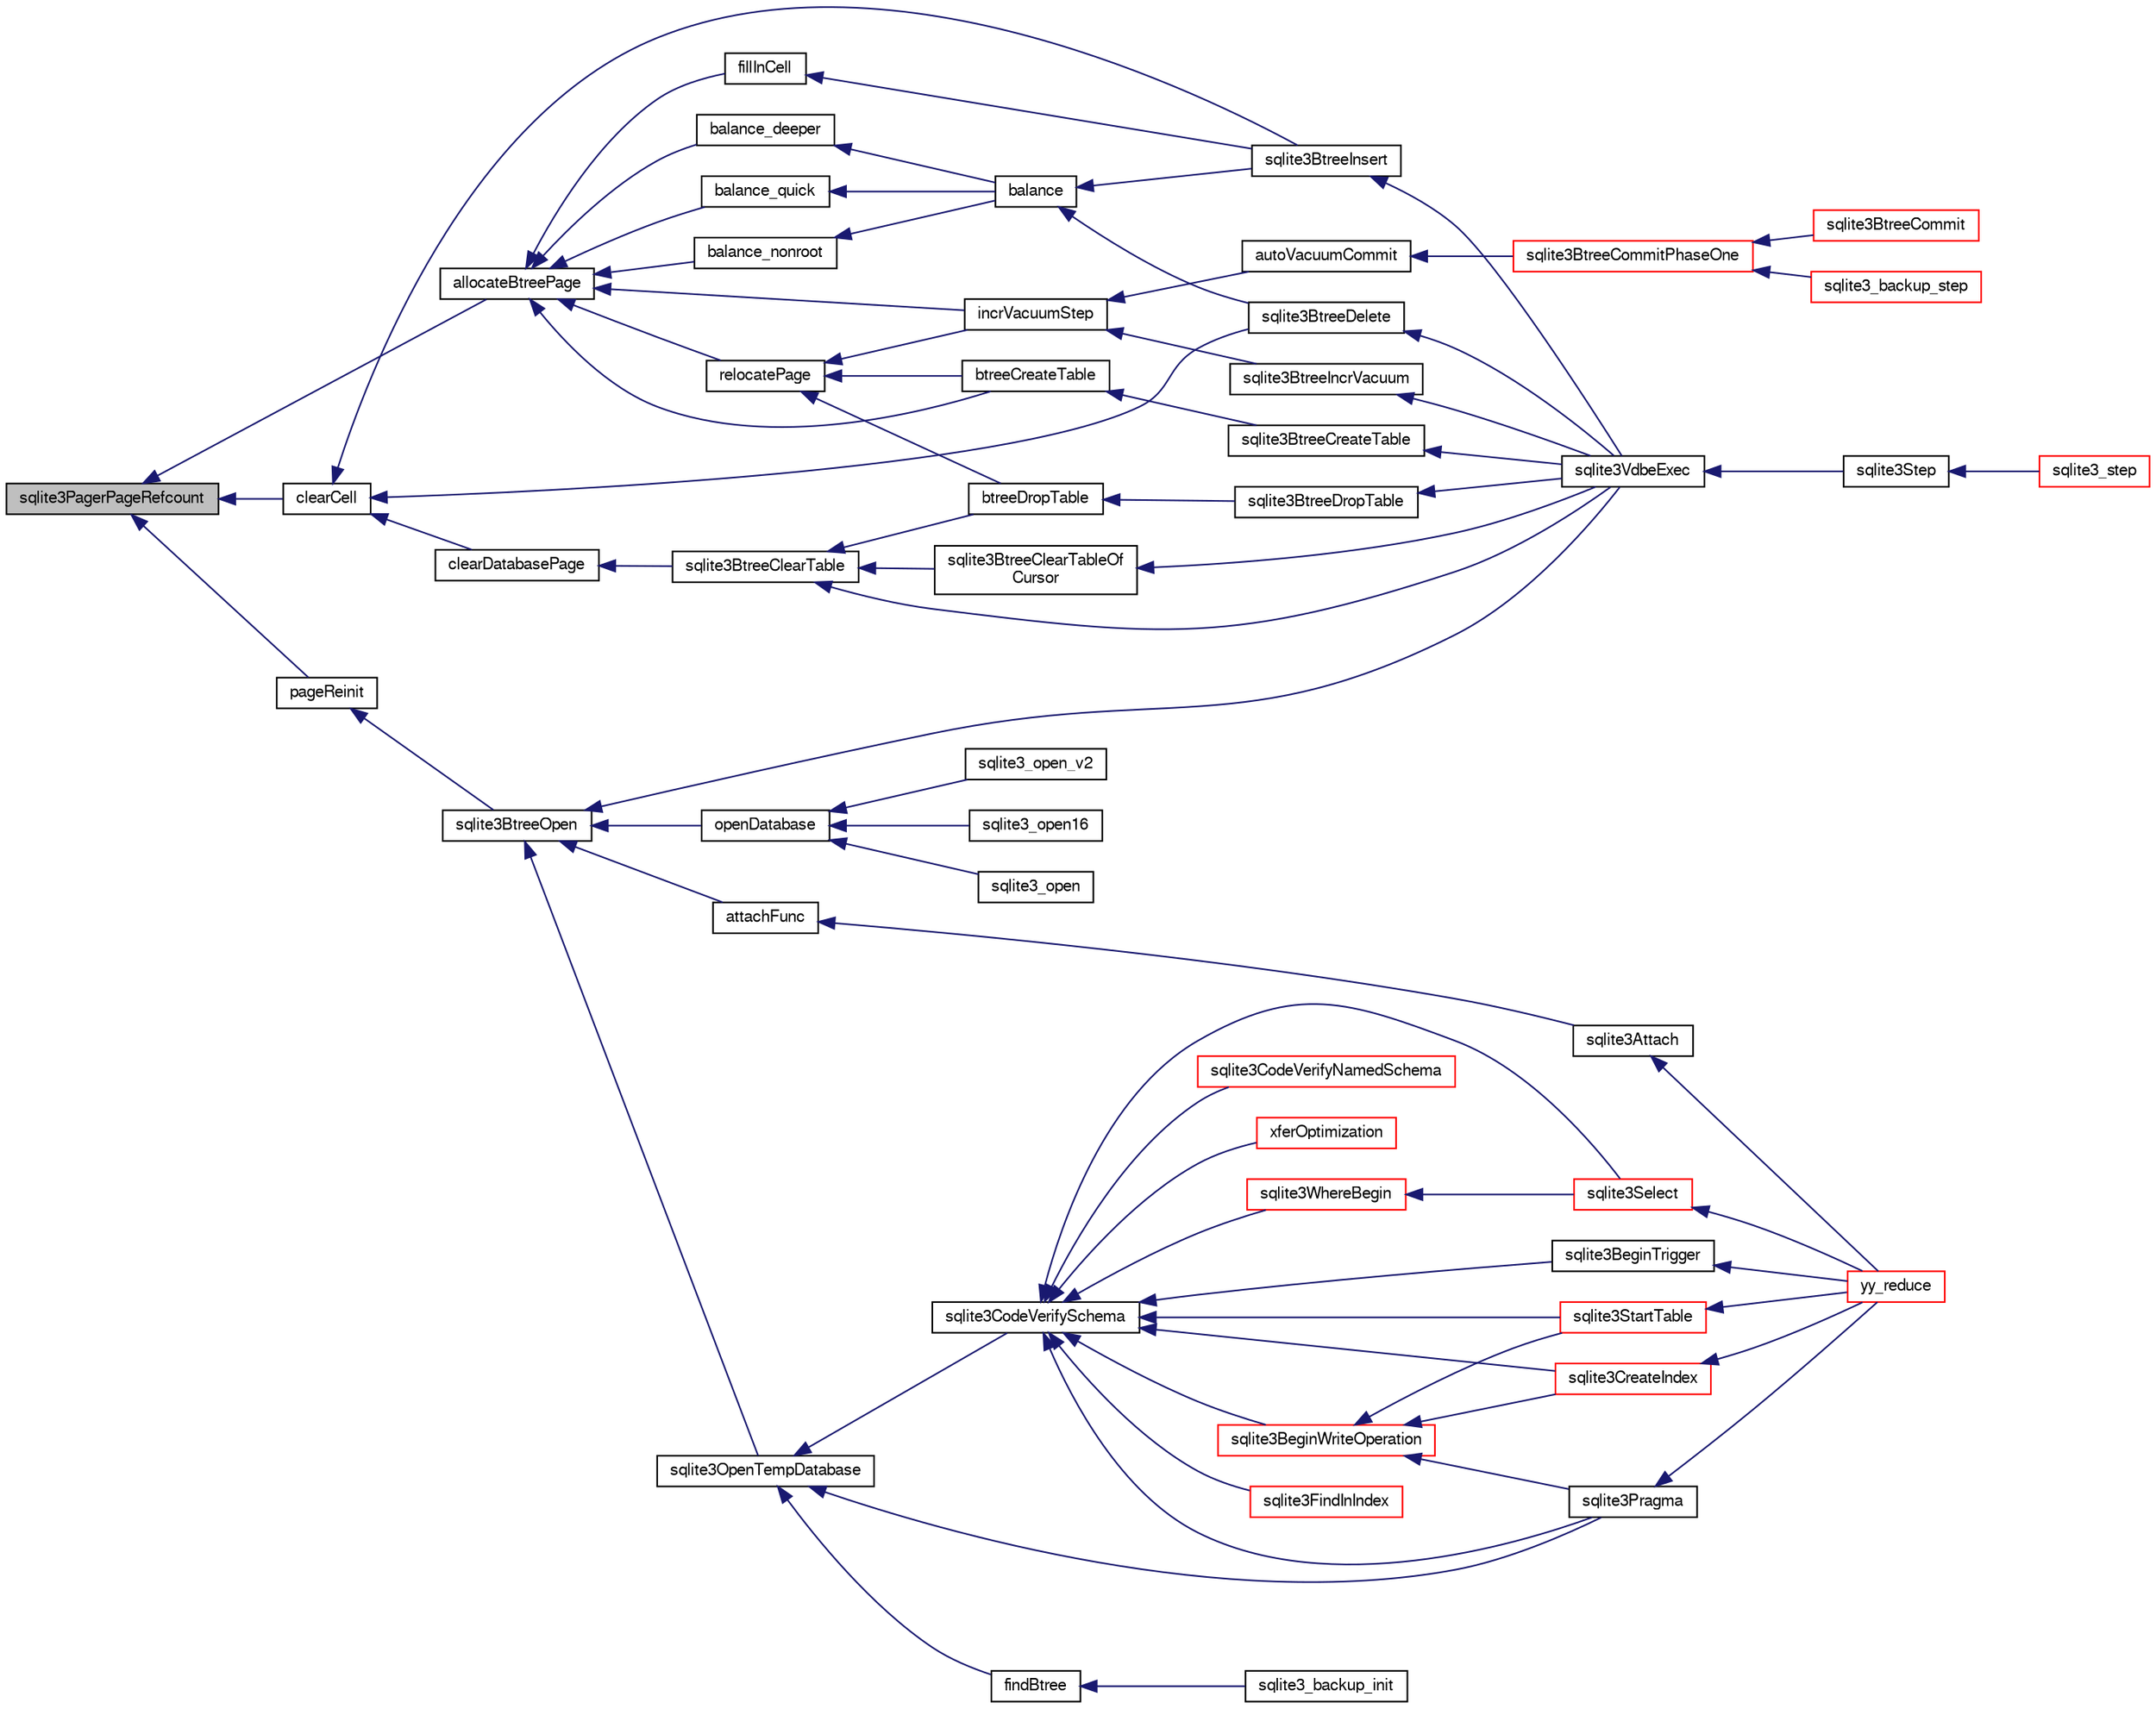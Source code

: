 digraph "sqlite3PagerPageRefcount"
{
  edge [fontname="FreeSans",fontsize="10",labelfontname="FreeSans",labelfontsize="10"];
  node [fontname="FreeSans",fontsize="10",shape=record];
  rankdir="LR";
  Node634697 [label="sqlite3PagerPageRefcount",height=0.2,width=0.4,color="black", fillcolor="grey75", style="filled", fontcolor="black"];
  Node634697 -> Node634698 [dir="back",color="midnightblue",fontsize="10",style="solid",fontname="FreeSans"];
  Node634698 [label="pageReinit",height=0.2,width=0.4,color="black", fillcolor="white", style="filled",URL="$sqlite3_8c.html#aa27cac56390e92c5ef6d566ee7defb59"];
  Node634698 -> Node634699 [dir="back",color="midnightblue",fontsize="10",style="solid",fontname="FreeSans"];
  Node634699 [label="sqlite3BtreeOpen",height=0.2,width=0.4,color="black", fillcolor="white", style="filled",URL="$sqlite3_8c.html#a13dcb44dc34af6ce9d38de9c5aa975f9"];
  Node634699 -> Node634700 [dir="back",color="midnightblue",fontsize="10",style="solid",fontname="FreeSans"];
  Node634700 [label="sqlite3VdbeExec",height=0.2,width=0.4,color="black", fillcolor="white", style="filled",URL="$sqlite3_8c.html#a8ce40a614bdc56719c4d642b1e4dfb21"];
  Node634700 -> Node634701 [dir="back",color="midnightblue",fontsize="10",style="solid",fontname="FreeSans"];
  Node634701 [label="sqlite3Step",height=0.2,width=0.4,color="black", fillcolor="white", style="filled",URL="$sqlite3_8c.html#a3f2872e873e2758a4beedad1d5113554"];
  Node634701 -> Node634702 [dir="back",color="midnightblue",fontsize="10",style="solid",fontname="FreeSans"];
  Node634702 [label="sqlite3_step",height=0.2,width=0.4,color="red", fillcolor="white", style="filled",URL="$sqlite3_8h.html#ac1e491ce36b7471eb28387f7d3c74334"];
  Node634699 -> Node634728 [dir="back",color="midnightblue",fontsize="10",style="solid",fontname="FreeSans"];
  Node634728 [label="attachFunc",height=0.2,width=0.4,color="black", fillcolor="white", style="filled",URL="$sqlite3_8c.html#a69cb751a7da501b9a0aa37e0d7c3eaf7"];
  Node634728 -> Node634729 [dir="back",color="midnightblue",fontsize="10",style="solid",fontname="FreeSans"];
  Node634729 [label="sqlite3Attach",height=0.2,width=0.4,color="black", fillcolor="white", style="filled",URL="$sqlite3_8c.html#ae0907fe0b43cc1b4c7e6a16213e8546f"];
  Node634729 -> Node634730 [dir="back",color="midnightblue",fontsize="10",style="solid",fontname="FreeSans"];
  Node634730 [label="yy_reduce",height=0.2,width=0.4,color="red", fillcolor="white", style="filled",URL="$sqlite3_8c.html#a7c419a9b25711c666a9a2449ef377f14"];
  Node634699 -> Node634961 [dir="back",color="midnightblue",fontsize="10",style="solid",fontname="FreeSans"];
  Node634961 [label="sqlite3OpenTempDatabase",height=0.2,width=0.4,color="black", fillcolor="white", style="filled",URL="$sqlite3_8c.html#aaf3088380b731428b72d3b5777f93755"];
  Node634961 -> Node634905 [dir="back",color="midnightblue",fontsize="10",style="solid",fontname="FreeSans"];
  Node634905 [label="findBtree",height=0.2,width=0.4,color="black", fillcolor="white", style="filled",URL="$sqlite3_8c.html#ab4ee5743b77efd7f8832bf0b9315f973"];
  Node634905 -> Node634906 [dir="back",color="midnightblue",fontsize="10",style="solid",fontname="FreeSans"];
  Node634906 [label="sqlite3_backup_init",height=0.2,width=0.4,color="black", fillcolor="white", style="filled",URL="$sqlite3_8h.html#a9c9aa9e8edeb9910d93148a6621c1097"];
  Node634961 -> Node634962 [dir="back",color="midnightblue",fontsize="10",style="solid",fontname="FreeSans"];
  Node634962 [label="sqlite3CodeVerifySchema",height=0.2,width=0.4,color="black", fillcolor="white", style="filled",URL="$sqlite3_8c.html#ad9d8708d96f8416ec59ebf41c57000f9"];
  Node634962 -> Node634781 [dir="back",color="midnightblue",fontsize="10",style="solid",fontname="FreeSans"];
  Node634781 [label="sqlite3FindInIndex",height=0.2,width=0.4,color="red", fillcolor="white", style="filled",URL="$sqlite3_8c.html#af7d8c56ab0231f44bb5f87b3fafeffb2"];
  Node634962 -> Node634822 [dir="back",color="midnightblue",fontsize="10",style="solid",fontname="FreeSans"];
  Node634822 [label="sqlite3StartTable",height=0.2,width=0.4,color="red", fillcolor="white", style="filled",URL="$sqlite3_8c.html#af49b4395f39d9078a0dda2484c183012"];
  Node634822 -> Node634730 [dir="back",color="midnightblue",fontsize="10",style="solid",fontname="FreeSans"];
  Node634962 -> Node634739 [dir="back",color="midnightblue",fontsize="10",style="solid",fontname="FreeSans"];
  Node634739 [label="sqlite3CreateIndex",height=0.2,width=0.4,color="red", fillcolor="white", style="filled",URL="$sqlite3_8c.html#a8dbe5e590ab6c58a8c45f34f7c81e825"];
  Node634739 -> Node634730 [dir="back",color="midnightblue",fontsize="10",style="solid",fontname="FreeSans"];
  Node634962 -> Node634963 [dir="back",color="midnightblue",fontsize="10",style="solid",fontname="FreeSans"];
  Node634963 [label="sqlite3CodeVerifyNamedSchema",height=0.2,width=0.4,color="red", fillcolor="white", style="filled",URL="$sqlite3_8c.html#a30331e33b8e462cbe3aa83c8bddb8c0e"];
  Node634962 -> Node634964 [dir="back",color="midnightblue",fontsize="10",style="solid",fontname="FreeSans"];
  Node634964 [label="sqlite3BeginWriteOperation",height=0.2,width=0.4,color="red", fillcolor="white", style="filled",URL="$sqlite3_8c.html#a21b1b811bbe305f922244f8913c87f10"];
  Node634964 -> Node634822 [dir="back",color="midnightblue",fontsize="10",style="solid",fontname="FreeSans"];
  Node634964 -> Node634739 [dir="back",color="midnightblue",fontsize="10",style="solid",fontname="FreeSans"];
  Node634964 -> Node634778 [dir="back",color="midnightblue",fontsize="10",style="solid",fontname="FreeSans"];
  Node634778 [label="sqlite3Pragma",height=0.2,width=0.4,color="black", fillcolor="white", style="filled",URL="$sqlite3_8c.html#a111391370f58f8e6a6eca51fd34d62ed"];
  Node634778 -> Node634730 [dir="back",color="midnightblue",fontsize="10",style="solid",fontname="FreeSans"];
  Node634962 -> Node634759 [dir="back",color="midnightblue",fontsize="10",style="solid",fontname="FreeSans"];
  Node634759 [label="xferOptimization",height=0.2,width=0.4,color="red", fillcolor="white", style="filled",URL="$sqlite3_8c.html#ae85c90f7d064fe83f4ed930e708855d2"];
  Node634962 -> Node634778 [dir="back",color="midnightblue",fontsize="10",style="solid",fontname="FreeSans"];
  Node634962 -> Node634779 [dir="back",color="midnightblue",fontsize="10",style="solid",fontname="FreeSans"];
  Node634779 [label="sqlite3Select",height=0.2,width=0.4,color="red", fillcolor="white", style="filled",URL="$sqlite3_8c.html#a2465ee8c956209ba4b272477b7c21a45"];
  Node634779 -> Node634730 [dir="back",color="midnightblue",fontsize="10",style="solid",fontname="FreeSans"];
  Node634962 -> Node634758 [dir="back",color="midnightblue",fontsize="10",style="solid",fontname="FreeSans"];
  Node634758 [label="sqlite3BeginTrigger",height=0.2,width=0.4,color="black", fillcolor="white", style="filled",URL="$sqlite3_8c.html#ac20a731dbd52edec68a09962c7f39a4c"];
  Node634758 -> Node634730 [dir="back",color="midnightblue",fontsize="10",style="solid",fontname="FreeSans"];
  Node634962 -> Node634795 [dir="back",color="midnightblue",fontsize="10",style="solid",fontname="FreeSans"];
  Node634795 [label="sqlite3WhereBegin",height=0.2,width=0.4,color="red", fillcolor="white", style="filled",URL="$sqlite3_8c.html#acad049f5c9a96a8118cffd5e5ce89f7c"];
  Node634795 -> Node634779 [dir="back",color="midnightblue",fontsize="10",style="solid",fontname="FreeSans"];
  Node634961 -> Node634778 [dir="back",color="midnightblue",fontsize="10",style="solid",fontname="FreeSans"];
  Node634699 -> Node634935 [dir="back",color="midnightblue",fontsize="10",style="solid",fontname="FreeSans"];
  Node634935 [label="openDatabase",height=0.2,width=0.4,color="black", fillcolor="white", style="filled",URL="$sqlite3_8c.html#a6a9c3bc3a64234e863413f41db473758"];
  Node634935 -> Node634936 [dir="back",color="midnightblue",fontsize="10",style="solid",fontname="FreeSans"];
  Node634936 [label="sqlite3_open",height=0.2,width=0.4,color="black", fillcolor="white", style="filled",URL="$sqlite3_8h.html#a97ba966ed1acc38409786258268f5f71"];
  Node634935 -> Node634937 [dir="back",color="midnightblue",fontsize="10",style="solid",fontname="FreeSans"];
  Node634937 [label="sqlite3_open_v2",height=0.2,width=0.4,color="black", fillcolor="white", style="filled",URL="$sqlite3_8h.html#a140fe275b6975dc867cea50a65a217c4"];
  Node634935 -> Node634938 [dir="back",color="midnightblue",fontsize="10",style="solid",fontname="FreeSans"];
  Node634938 [label="sqlite3_open16",height=0.2,width=0.4,color="black", fillcolor="white", style="filled",URL="$sqlite3_8h.html#adbc401bb96713f32e553db32f6f3ca33"];
  Node634697 -> Node634966 [dir="back",color="midnightblue",fontsize="10",style="solid",fontname="FreeSans"];
  Node634966 [label="allocateBtreePage",height=0.2,width=0.4,color="black", fillcolor="white", style="filled",URL="$sqlite3_8c.html#ae84ce1103eabfe9455a6a59e6cec4a33"];
  Node634966 -> Node634967 [dir="back",color="midnightblue",fontsize="10",style="solid",fontname="FreeSans"];
  Node634967 [label="relocatePage",height=0.2,width=0.4,color="black", fillcolor="white", style="filled",URL="$sqlite3_8c.html#af8fb5934ff87b02845c89350c57fd2bc"];
  Node634967 -> Node634968 [dir="back",color="midnightblue",fontsize="10",style="solid",fontname="FreeSans"];
  Node634968 [label="incrVacuumStep",height=0.2,width=0.4,color="black", fillcolor="white", style="filled",URL="$sqlite3_8c.html#a68a85130a567f1700dc0907ec9227892"];
  Node634968 -> Node634969 [dir="back",color="midnightblue",fontsize="10",style="solid",fontname="FreeSans"];
  Node634969 [label="sqlite3BtreeIncrVacuum",height=0.2,width=0.4,color="black", fillcolor="white", style="filled",URL="$sqlite3_8c.html#a0b4c98acfd785fc6d5dc5c3237030318"];
  Node634969 -> Node634700 [dir="back",color="midnightblue",fontsize="10",style="solid",fontname="FreeSans"];
  Node634968 -> Node634970 [dir="back",color="midnightblue",fontsize="10",style="solid",fontname="FreeSans"];
  Node634970 [label="autoVacuumCommit",height=0.2,width=0.4,color="black", fillcolor="white", style="filled",URL="$sqlite3_8c.html#a809d22c6311135ae3048adf41febaef0"];
  Node634970 -> Node634971 [dir="back",color="midnightblue",fontsize="10",style="solid",fontname="FreeSans"];
  Node634971 [label="sqlite3BtreeCommitPhaseOne",height=0.2,width=0.4,color="red", fillcolor="white", style="filled",URL="$sqlite3_8c.html#ae266cba101e64ad99a166f237532e262"];
  Node634971 -> Node634972 [dir="back",color="midnightblue",fontsize="10",style="solid",fontname="FreeSans"];
  Node634972 [label="sqlite3BtreeCommit",height=0.2,width=0.4,color="red", fillcolor="white", style="filled",URL="$sqlite3_8c.html#a8e56ab314556935f9f73080147d26419"];
  Node634971 -> Node634913 [dir="back",color="midnightblue",fontsize="10",style="solid",fontname="FreeSans"];
  Node634913 [label="sqlite3_backup_step",height=0.2,width=0.4,color="red", fillcolor="white", style="filled",URL="$sqlite3_8h.html#a1699b75e98d082eebc465a9e64c35269"];
  Node634967 -> Node634974 [dir="back",color="midnightblue",fontsize="10",style="solid",fontname="FreeSans"];
  Node634974 [label="btreeCreateTable",height=0.2,width=0.4,color="black", fillcolor="white", style="filled",URL="$sqlite3_8c.html#a48e09eaac366a6b585edd02553872954"];
  Node634974 -> Node634975 [dir="back",color="midnightblue",fontsize="10",style="solid",fontname="FreeSans"];
  Node634975 [label="sqlite3BtreeCreateTable",height=0.2,width=0.4,color="black", fillcolor="white", style="filled",URL="$sqlite3_8c.html#a1a9ef91a0faff12254ec3f58cade3291"];
  Node634975 -> Node634700 [dir="back",color="midnightblue",fontsize="10",style="solid",fontname="FreeSans"];
  Node634967 -> Node634976 [dir="back",color="midnightblue",fontsize="10",style="solid",fontname="FreeSans"];
  Node634976 [label="btreeDropTable",height=0.2,width=0.4,color="black", fillcolor="white", style="filled",URL="$sqlite3_8c.html#abba4061ea34842db278e91f537d2c2ff"];
  Node634976 -> Node634977 [dir="back",color="midnightblue",fontsize="10",style="solid",fontname="FreeSans"];
  Node634977 [label="sqlite3BtreeDropTable",height=0.2,width=0.4,color="black", fillcolor="white", style="filled",URL="$sqlite3_8c.html#a7b9a218bc08d8acfc94b74ea5c47eaa8"];
  Node634977 -> Node634700 [dir="back",color="midnightblue",fontsize="10",style="solid",fontname="FreeSans"];
  Node634966 -> Node634968 [dir="back",color="midnightblue",fontsize="10",style="solid",fontname="FreeSans"];
  Node634966 -> Node634978 [dir="back",color="midnightblue",fontsize="10",style="solid",fontname="FreeSans"];
  Node634978 [label="fillInCell",height=0.2,width=0.4,color="black", fillcolor="white", style="filled",URL="$sqlite3_8c.html#ab66a77004cf93954f2aae7e52a4e51a7"];
  Node634978 -> Node634979 [dir="back",color="midnightblue",fontsize="10",style="solid",fontname="FreeSans"];
  Node634979 [label="sqlite3BtreeInsert",height=0.2,width=0.4,color="black", fillcolor="white", style="filled",URL="$sqlite3_8c.html#aa6c6b68ed28d38984e5fa329794d7f02"];
  Node634979 -> Node634700 [dir="back",color="midnightblue",fontsize="10",style="solid",fontname="FreeSans"];
  Node634966 -> Node634980 [dir="back",color="midnightblue",fontsize="10",style="solid",fontname="FreeSans"];
  Node634980 [label="balance_quick",height=0.2,width=0.4,color="black", fillcolor="white", style="filled",URL="$sqlite3_8c.html#a92f1869a02b8b9196e5ea7ed2e61c328"];
  Node634980 -> Node634981 [dir="back",color="midnightblue",fontsize="10",style="solid",fontname="FreeSans"];
  Node634981 [label="balance",height=0.2,width=0.4,color="black", fillcolor="white", style="filled",URL="$sqlite3_8c.html#a173f7c872fb68ccd3a20440d640b66c7"];
  Node634981 -> Node634979 [dir="back",color="midnightblue",fontsize="10",style="solid",fontname="FreeSans"];
  Node634981 -> Node634982 [dir="back",color="midnightblue",fontsize="10",style="solid",fontname="FreeSans"];
  Node634982 [label="sqlite3BtreeDelete",height=0.2,width=0.4,color="black", fillcolor="white", style="filled",URL="$sqlite3_8c.html#a65c40cd7ec987dbd25392a180f388fe7"];
  Node634982 -> Node634700 [dir="back",color="midnightblue",fontsize="10",style="solid",fontname="FreeSans"];
  Node634966 -> Node634983 [dir="back",color="midnightblue",fontsize="10",style="solid",fontname="FreeSans"];
  Node634983 [label="balance_nonroot",height=0.2,width=0.4,color="black", fillcolor="white", style="filled",URL="$sqlite3_8c.html#a513ba5c0beb3462a4b60064469f1539d"];
  Node634983 -> Node634981 [dir="back",color="midnightblue",fontsize="10",style="solid",fontname="FreeSans"];
  Node634966 -> Node634984 [dir="back",color="midnightblue",fontsize="10",style="solid",fontname="FreeSans"];
  Node634984 [label="balance_deeper",height=0.2,width=0.4,color="black", fillcolor="white", style="filled",URL="$sqlite3_8c.html#af8eafba12a6ebc987cf6ae89f4cce1a8"];
  Node634984 -> Node634981 [dir="back",color="midnightblue",fontsize="10",style="solid",fontname="FreeSans"];
  Node634966 -> Node634974 [dir="back",color="midnightblue",fontsize="10",style="solid",fontname="FreeSans"];
  Node634697 -> Node634985 [dir="back",color="midnightblue",fontsize="10",style="solid",fontname="FreeSans"];
  Node634985 [label="clearCell",height=0.2,width=0.4,color="black", fillcolor="white", style="filled",URL="$sqlite3_8c.html#acde9692b1b53b7e35fa3ee62c01a0341"];
  Node634985 -> Node634979 [dir="back",color="midnightblue",fontsize="10",style="solid",fontname="FreeSans"];
  Node634985 -> Node634982 [dir="back",color="midnightblue",fontsize="10",style="solid",fontname="FreeSans"];
  Node634985 -> Node634986 [dir="back",color="midnightblue",fontsize="10",style="solid",fontname="FreeSans"];
  Node634986 [label="clearDatabasePage",height=0.2,width=0.4,color="black", fillcolor="white", style="filled",URL="$sqlite3_8c.html#aecc3046a56feeeabd3ca93c0685e35d5"];
  Node634986 -> Node634987 [dir="back",color="midnightblue",fontsize="10",style="solid",fontname="FreeSans"];
  Node634987 [label="sqlite3BtreeClearTable",height=0.2,width=0.4,color="black", fillcolor="white", style="filled",URL="$sqlite3_8c.html#ac2fcbee7dcc155d776ecf9d5151f3872"];
  Node634987 -> Node634988 [dir="back",color="midnightblue",fontsize="10",style="solid",fontname="FreeSans"];
  Node634988 [label="sqlite3BtreeClearTableOf\lCursor",height=0.2,width=0.4,color="black", fillcolor="white", style="filled",URL="$sqlite3_8c.html#a31f4ef273f0625b74b993177f5903454"];
  Node634988 -> Node634700 [dir="back",color="midnightblue",fontsize="10",style="solid",fontname="FreeSans"];
  Node634987 -> Node634976 [dir="back",color="midnightblue",fontsize="10",style="solid",fontname="FreeSans"];
  Node634987 -> Node634700 [dir="back",color="midnightblue",fontsize="10",style="solid",fontname="FreeSans"];
}
